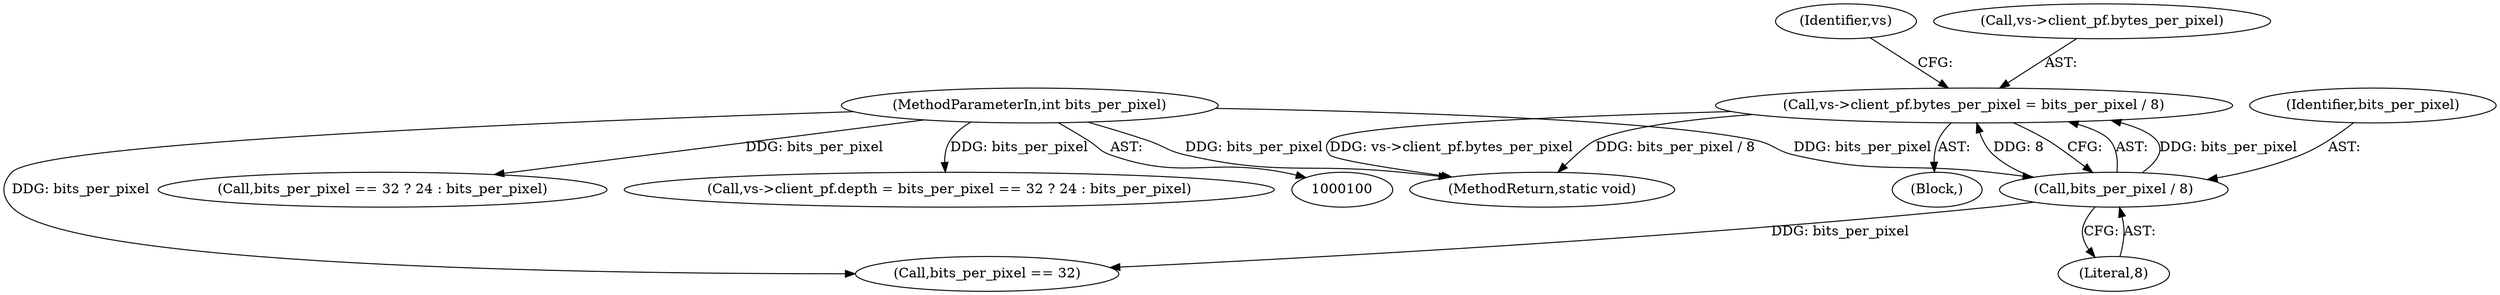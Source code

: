 digraph "0_qemu_e6908bfe8e07f2b452e78e677da1b45b1c0f6829@pointer" {
"1000153" [label="(Call,vs->client_pf.bytes_per_pixel = bits_per_pixel / 8)"];
"1000159" [label="(Call,bits_per_pixel / 8)"];
"1000102" [label="(MethodParameterIn,int bits_per_pixel)"];
"1000165" [label="(Identifier,vs)"];
"1000153" [label="(Call,vs->client_pf.bytes_per_pixel = bits_per_pixel / 8)"];
"1000168" [label="(Call,bits_per_pixel == 32 ? 24 : bits_per_pixel)"];
"1000112" [label="(Block,)"];
"1000159" [label="(Call,bits_per_pixel / 8)"];
"1000169" [label="(Call,bits_per_pixel == 32)"];
"1000161" [label="(Literal,8)"];
"1000160" [label="(Identifier,bits_per_pixel)"];
"1000162" [label="(Call,vs->client_pf.depth = bits_per_pixel == 32 ? 24 : bits_per_pixel)"];
"1000185" [label="(MethodReturn,static void)"];
"1000154" [label="(Call,vs->client_pf.bytes_per_pixel)"];
"1000102" [label="(MethodParameterIn,int bits_per_pixel)"];
"1000153" -> "1000112"  [label="AST: "];
"1000153" -> "1000159"  [label="CFG: "];
"1000154" -> "1000153"  [label="AST: "];
"1000159" -> "1000153"  [label="AST: "];
"1000165" -> "1000153"  [label="CFG: "];
"1000153" -> "1000185"  [label="DDG: vs->client_pf.bytes_per_pixel"];
"1000153" -> "1000185"  [label="DDG: bits_per_pixel / 8"];
"1000159" -> "1000153"  [label="DDG: bits_per_pixel"];
"1000159" -> "1000153"  [label="DDG: 8"];
"1000159" -> "1000161"  [label="CFG: "];
"1000160" -> "1000159"  [label="AST: "];
"1000161" -> "1000159"  [label="AST: "];
"1000102" -> "1000159"  [label="DDG: bits_per_pixel"];
"1000159" -> "1000169"  [label="DDG: bits_per_pixel"];
"1000102" -> "1000100"  [label="AST: "];
"1000102" -> "1000185"  [label="DDG: bits_per_pixel"];
"1000102" -> "1000162"  [label="DDG: bits_per_pixel"];
"1000102" -> "1000169"  [label="DDG: bits_per_pixel"];
"1000102" -> "1000168"  [label="DDG: bits_per_pixel"];
}
